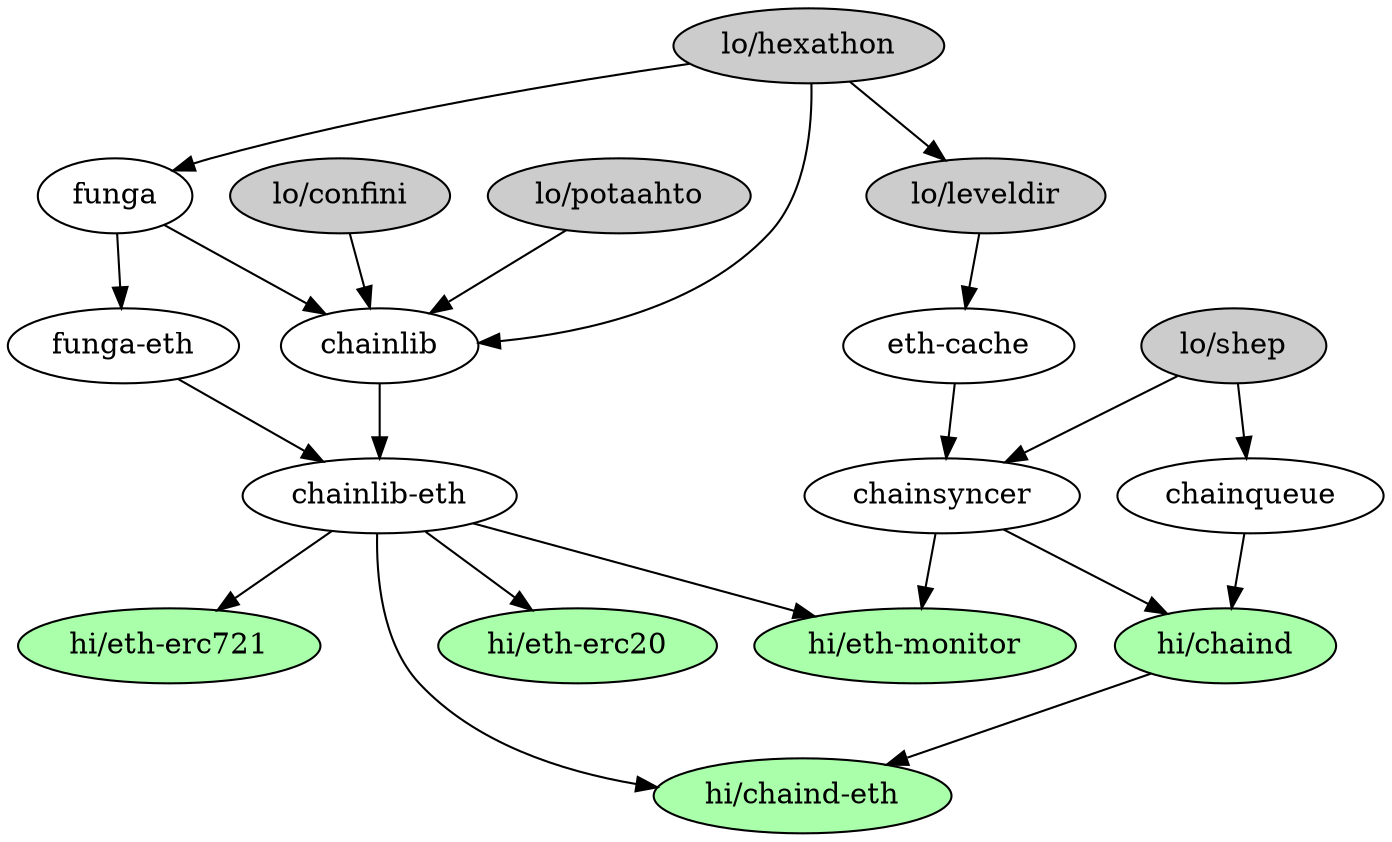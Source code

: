 digraph {
	confini [ label="lo/confini", style="filled"; fillcolor="#cccccc" ];
	hexathon [ label="lo/hexathon", style="filled"; fillcolor="#cccccc" ];
	potaahto [ label="lo/potaahto", style="filled"; fillcolor="#cccccc" ];
	leveldir [ label="lo/leveldir", style="filled"; fillcolor="#cccccc" ];
	shep [ label="lo/shep", style="filled"; fillcolor="#cccccc" ];

	chainlib [ label="chainlib" ];
	chainlib_eth [ label="chainlib-eth" ];
	funga [ label="funga" ];
	funga_eth [ label="funga-eth" ];
	eth_cache [ label="eth-cache" ];
	chainsyncer [ label="chainsyncer" ];
	chainqueue [ label="chainqueue" ];

	chaind [ label="hi/chaind", style="filled", fillcolor="#aaffaa" ];
	chaind_eth [ label="hi/chaind-eth", style="filled", fillcolor="#aaffaa" ];

	eth_monitor [ label="hi/eth-monitor", style="filled", fillcolor="#aaffaa" ];

	eth_erc20 [ label="hi/eth-erc20", style="filled", fillcolor="#aaffaa" ];
	eth_erc721 [ label="hi/eth-erc721", style="filled", fillcolor="#aaffaa" ];

	confini -> chainlib
	hexathon -> chainlib
	potaahto -> chainlib
	chainlib -> chainlib_eth
	
	hexathon -> funga
	funga -> funga_eth

	hexathon -> leveldir -> eth_cache

	eth_cache -> chainsyncer
	shep -> chainsyncer
	shep -> chainqueue

	chainsyncer -> chaind
	chainqueue -> chaind
	chaind -> chaind_eth

	chainsyncer -> eth_monitor

	chainlib_eth -> eth_erc20
	chainlib_eth -> eth_erc721

	funga -> chainlib
	funga_eth -> chainlib_eth

	chainlib_eth -> eth_monitor
	chainlib_eth -> chaind_eth
}
